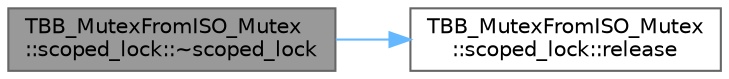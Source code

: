digraph "TBB_MutexFromISO_Mutex::scoped_lock::~scoped_lock"
{
 // LATEX_PDF_SIZE
  bgcolor="transparent";
  edge [fontname=Helvetica,fontsize=10,labelfontname=Helvetica,labelfontsize=10];
  node [fontname=Helvetica,fontsize=10,shape=box,height=0.2,width=0.4];
  rankdir="LR";
  Node1 [id="Node000001",label="TBB_MutexFromISO_Mutex\l::scoped_lock::~scoped_lock",height=0.2,width=0.4,color="gray40", fillcolor="grey60", style="filled", fontcolor="black",tooltip=" "];
  Node1 -> Node2 [id="edge1_Node000001_Node000002",color="steelblue1",style="solid",tooltip=" "];
  Node2 [id="Node000002",label="TBB_MutexFromISO_Mutex\l::scoped_lock::release",height=0.2,width=0.4,color="grey40", fillcolor="white", style="filled",URL="$class_t_b_b___mutex_from_i_s_o___mutex_1_1scoped__lock.html#a794a704a1ca337afa0e0a292d12a0d19",tooltip=" "];
}
